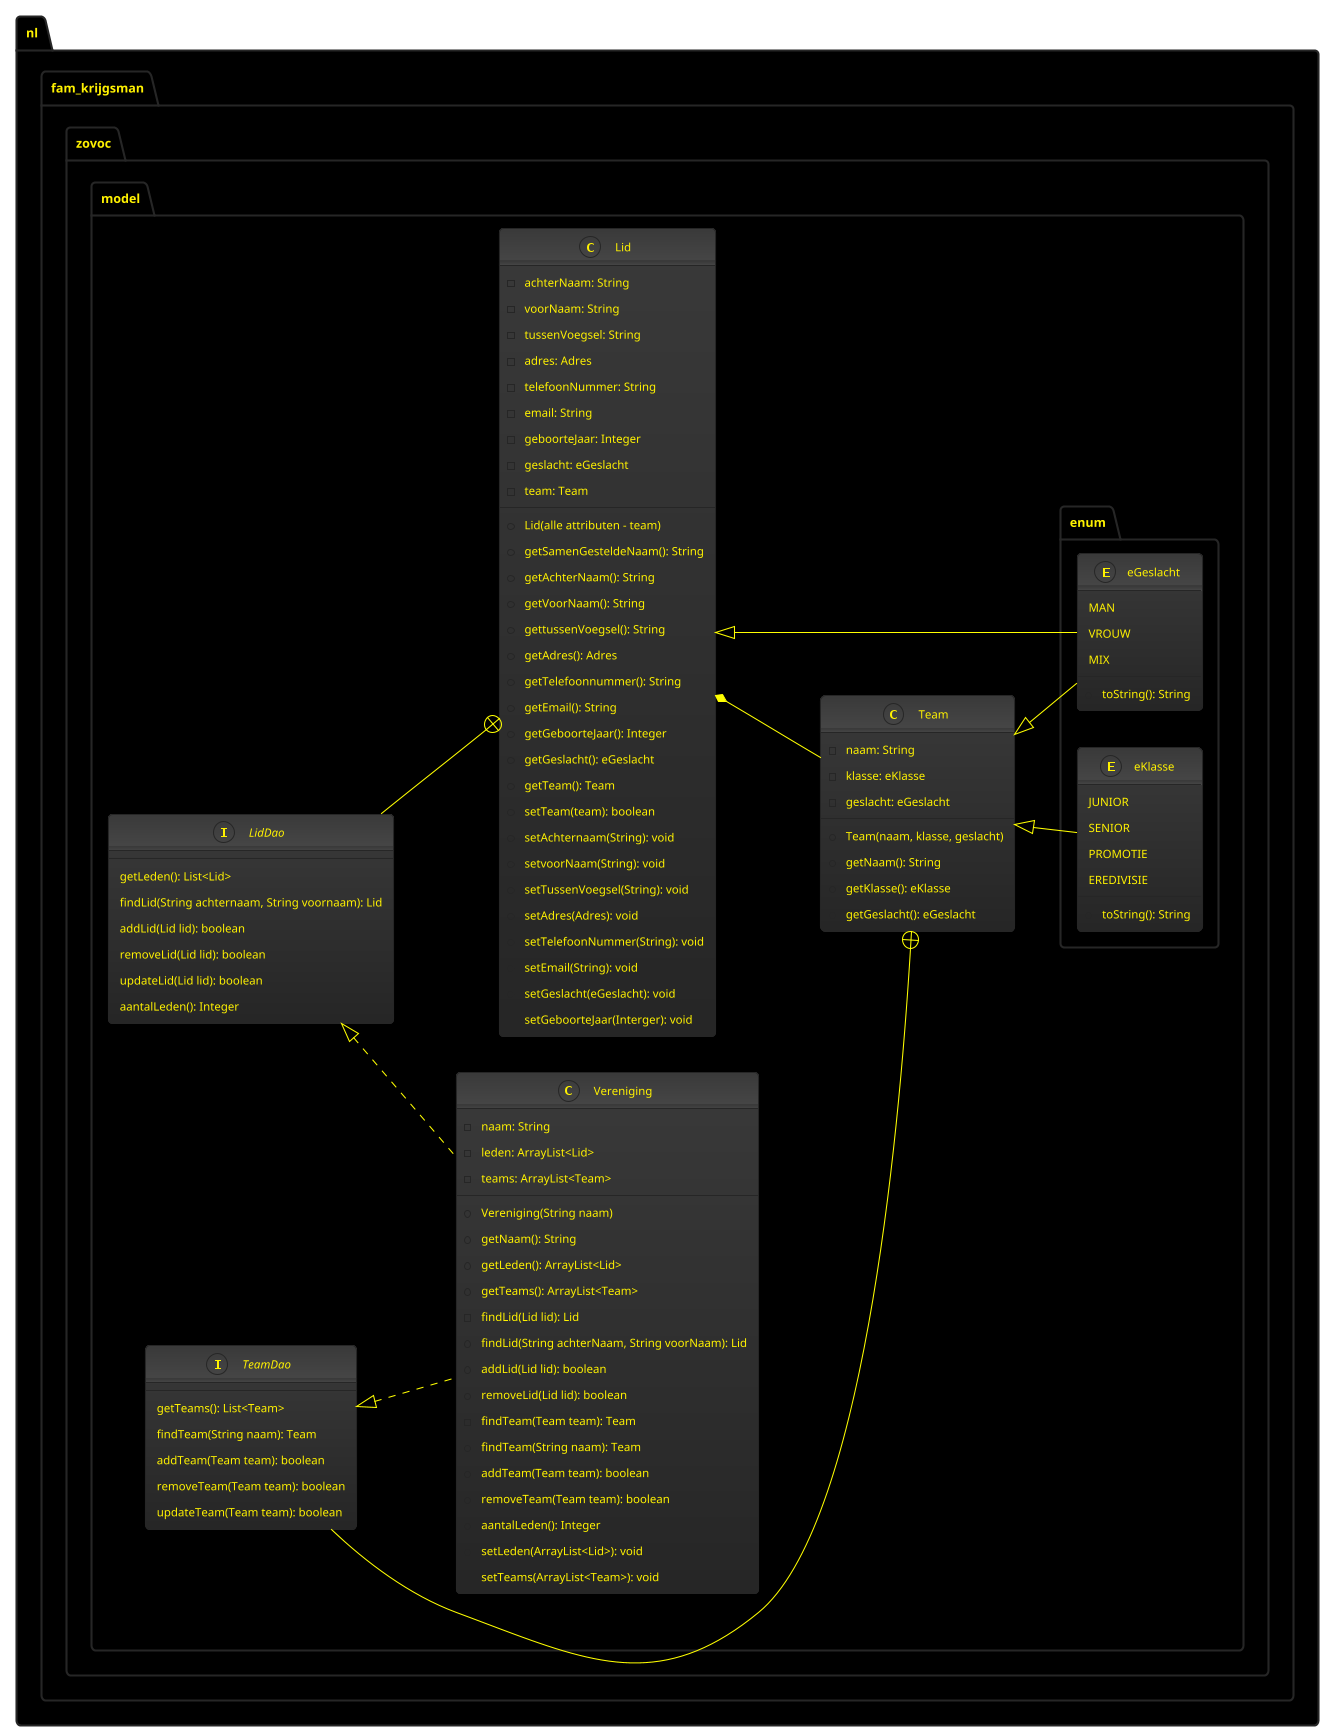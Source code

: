 @startuml
'https://plantuml.com/class-diagram
!theme black-knight
left to right direction
skinparam class {
    ArrowColor Yellow
    ArrowThickness 1
}

skinparam package {
    BackgroundColor #000000
}

package nl.fam_krijgsman.zovoc.model {
class Vereniging implements LidDao, TeamDao{
    -naam: String
    -leden: ArrayList<Lid>
    -teams: ArrayList<Team>
    +Vereniging(String naam)
    +getNaam(): String
    +getLeden(): ArrayList<Lid>
    +getTeams(): ArrayList<Team>
    -findLid(Lid lid): Lid
    +findLid(String achterNaam, String voorNaam): Lid
    +addLid(Lid lid): boolean
    +removeLid(Lid lid): boolean
    -findTeam(Team team): Team
    +findTeam(String naam): Team
    +addTeam(Team team): boolean
    +removeTeam(Team team): boolean
    +aantalLeden(): Integer
    +setLeden(ArrayList<Lid>): void
    +setTeams(ArrayList<Team>): void
}

class Lid {
    -achterNaam: String
    -voorNaam: String
    -tussenVoegsel: String
    -adres: Adres
    -telefoonNummer: String
    -email: String
    -geboorteJaar: Integer
    -geslacht: eGeslacht
    -team: Team
    +Lid(alle attributen - team)
    +getSamenGesteldeNaam(): String
    +getAchterNaam(): String
    +getVoorNaam(): String
    +gettussenVoegsel(): String
    +getAdres(): Adres
    +getTelefoonnummer(): String
    +getEmail(): String
    +getGeboorteJaar(): Integer
    +getGeslacht(): eGeslacht
    +getTeam(): Team
    +setTeam(team): boolean
    +setAchternaam(String): void
    +setvoorNaam(String): void
    +setTussenVoegsel(String): void
    +setAdres(Adres): void
    +setTelefoonNummer(String): void
    +setEmail(String): void
    +setGeslacht(eGeslacht): void
    +setGeboorteJaar(Interger): void
}

interface LidDao {
        getLeden(): List<Lid>
        findLid(String achternaam, String voornaam): Lid
        addLid(Lid lid): boolean
        removeLid(Lid lid): boolean
        updateLid(Lid lid): boolean
        aantalLeden(): Integer
}

class Team {
    -naam: String
    -klasse: eKlasse
    -geslacht: eGeslacht
    +Team(naam, klasse, geslacht)
    +getNaam(): String
    +getKlasse(): eKlasse
    +getGeslacht(): eGeslacht
}

interface TeamDao {
    getTeams(): List<Team>
    findTeam(String naam): Team
    addTeam(Team team): boolean
    removeTeam(Team team): boolean
    updateTeam(Team team): boolean
}

package enum {
    enum eGeslacht {
        MAN
        VROUW
        MIX
        +toString(): String
    }


    enum eKlasse {
          JUNIOR
        SENIOR
        PROMOTIE
        EREDIVISIE
        +toString(): String
    }

}
}

Team <|- eKlasse
Team <|-- eGeslacht
Lid <|- eGeslacht
Lid  *-- Team
LidDao --+ Lid
TeamDao --+ Team

@enduml